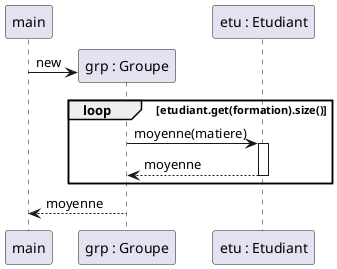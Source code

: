 @startuml
'https://plantuml.com/sequence-diagram

participant "main" as m
participant "grp : Groupe" as G
participant "etu : Etudiant" as E

create G
m -> G : new


loop etudiant.get(formation).size()
    G -> E : moyenne(matiere)
    activate E
    E --> G : moyenne
    deactivate E
end

G --> m : moyenne

@enduml